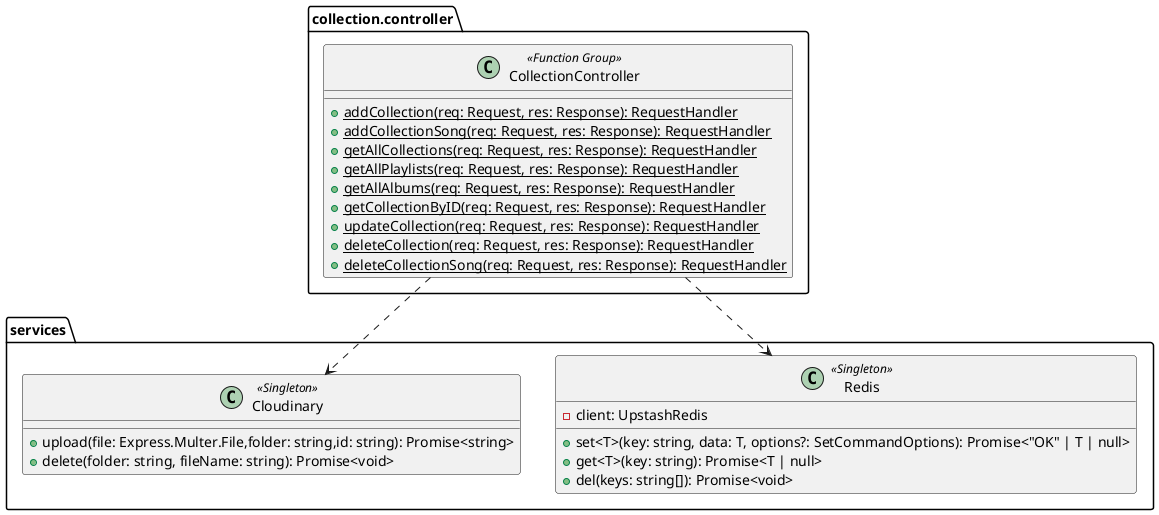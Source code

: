 @startuml

set separator none
package collection.controller {
    class CollectionController <<Function Group>> {
        + {static} addCollection(req: Request, res: Response): RequestHandler
        + {static} addCollectionSong(req: Request, res: Response): RequestHandler
        + {static} getAllCollections(req: Request, res: Response): RequestHandler
        + {static} getAllPlaylists(req: Request, res: Response): RequestHandler
        + {static} getAllAlbums(req: Request, res: Response): RequestHandler
        + {static} getCollectionByID(req: Request, res: Response): RequestHandler
        + {static} updateCollection(req: Request, res: Response): RequestHandler
        + {static} deleteCollection(req: Request, res: Response): RequestHandler
        + {static} deleteCollectionSong(req: Request, res: Response): RequestHandler
    }
}

package services {
    class Redis <<Singleton>> {
        - client: UpstashRedis

        + set<T>(key: string, data: T, options?: SetCommandOptions): Promise<"OK" | T | null>
        + get<T>(key: string): Promise<T | null>
        + del(keys: string[]): Promise<void>
    }
    class Cloudinary <<Singleton>> {
        + upload(file: Express.Multer.File,folder: string,id: string): Promise<string>
        + delete(folder: string, fileName: string): Promise<void>
    }
}

CollectionController ..> Cloudinary
CollectionController ..> Redis

@enduml